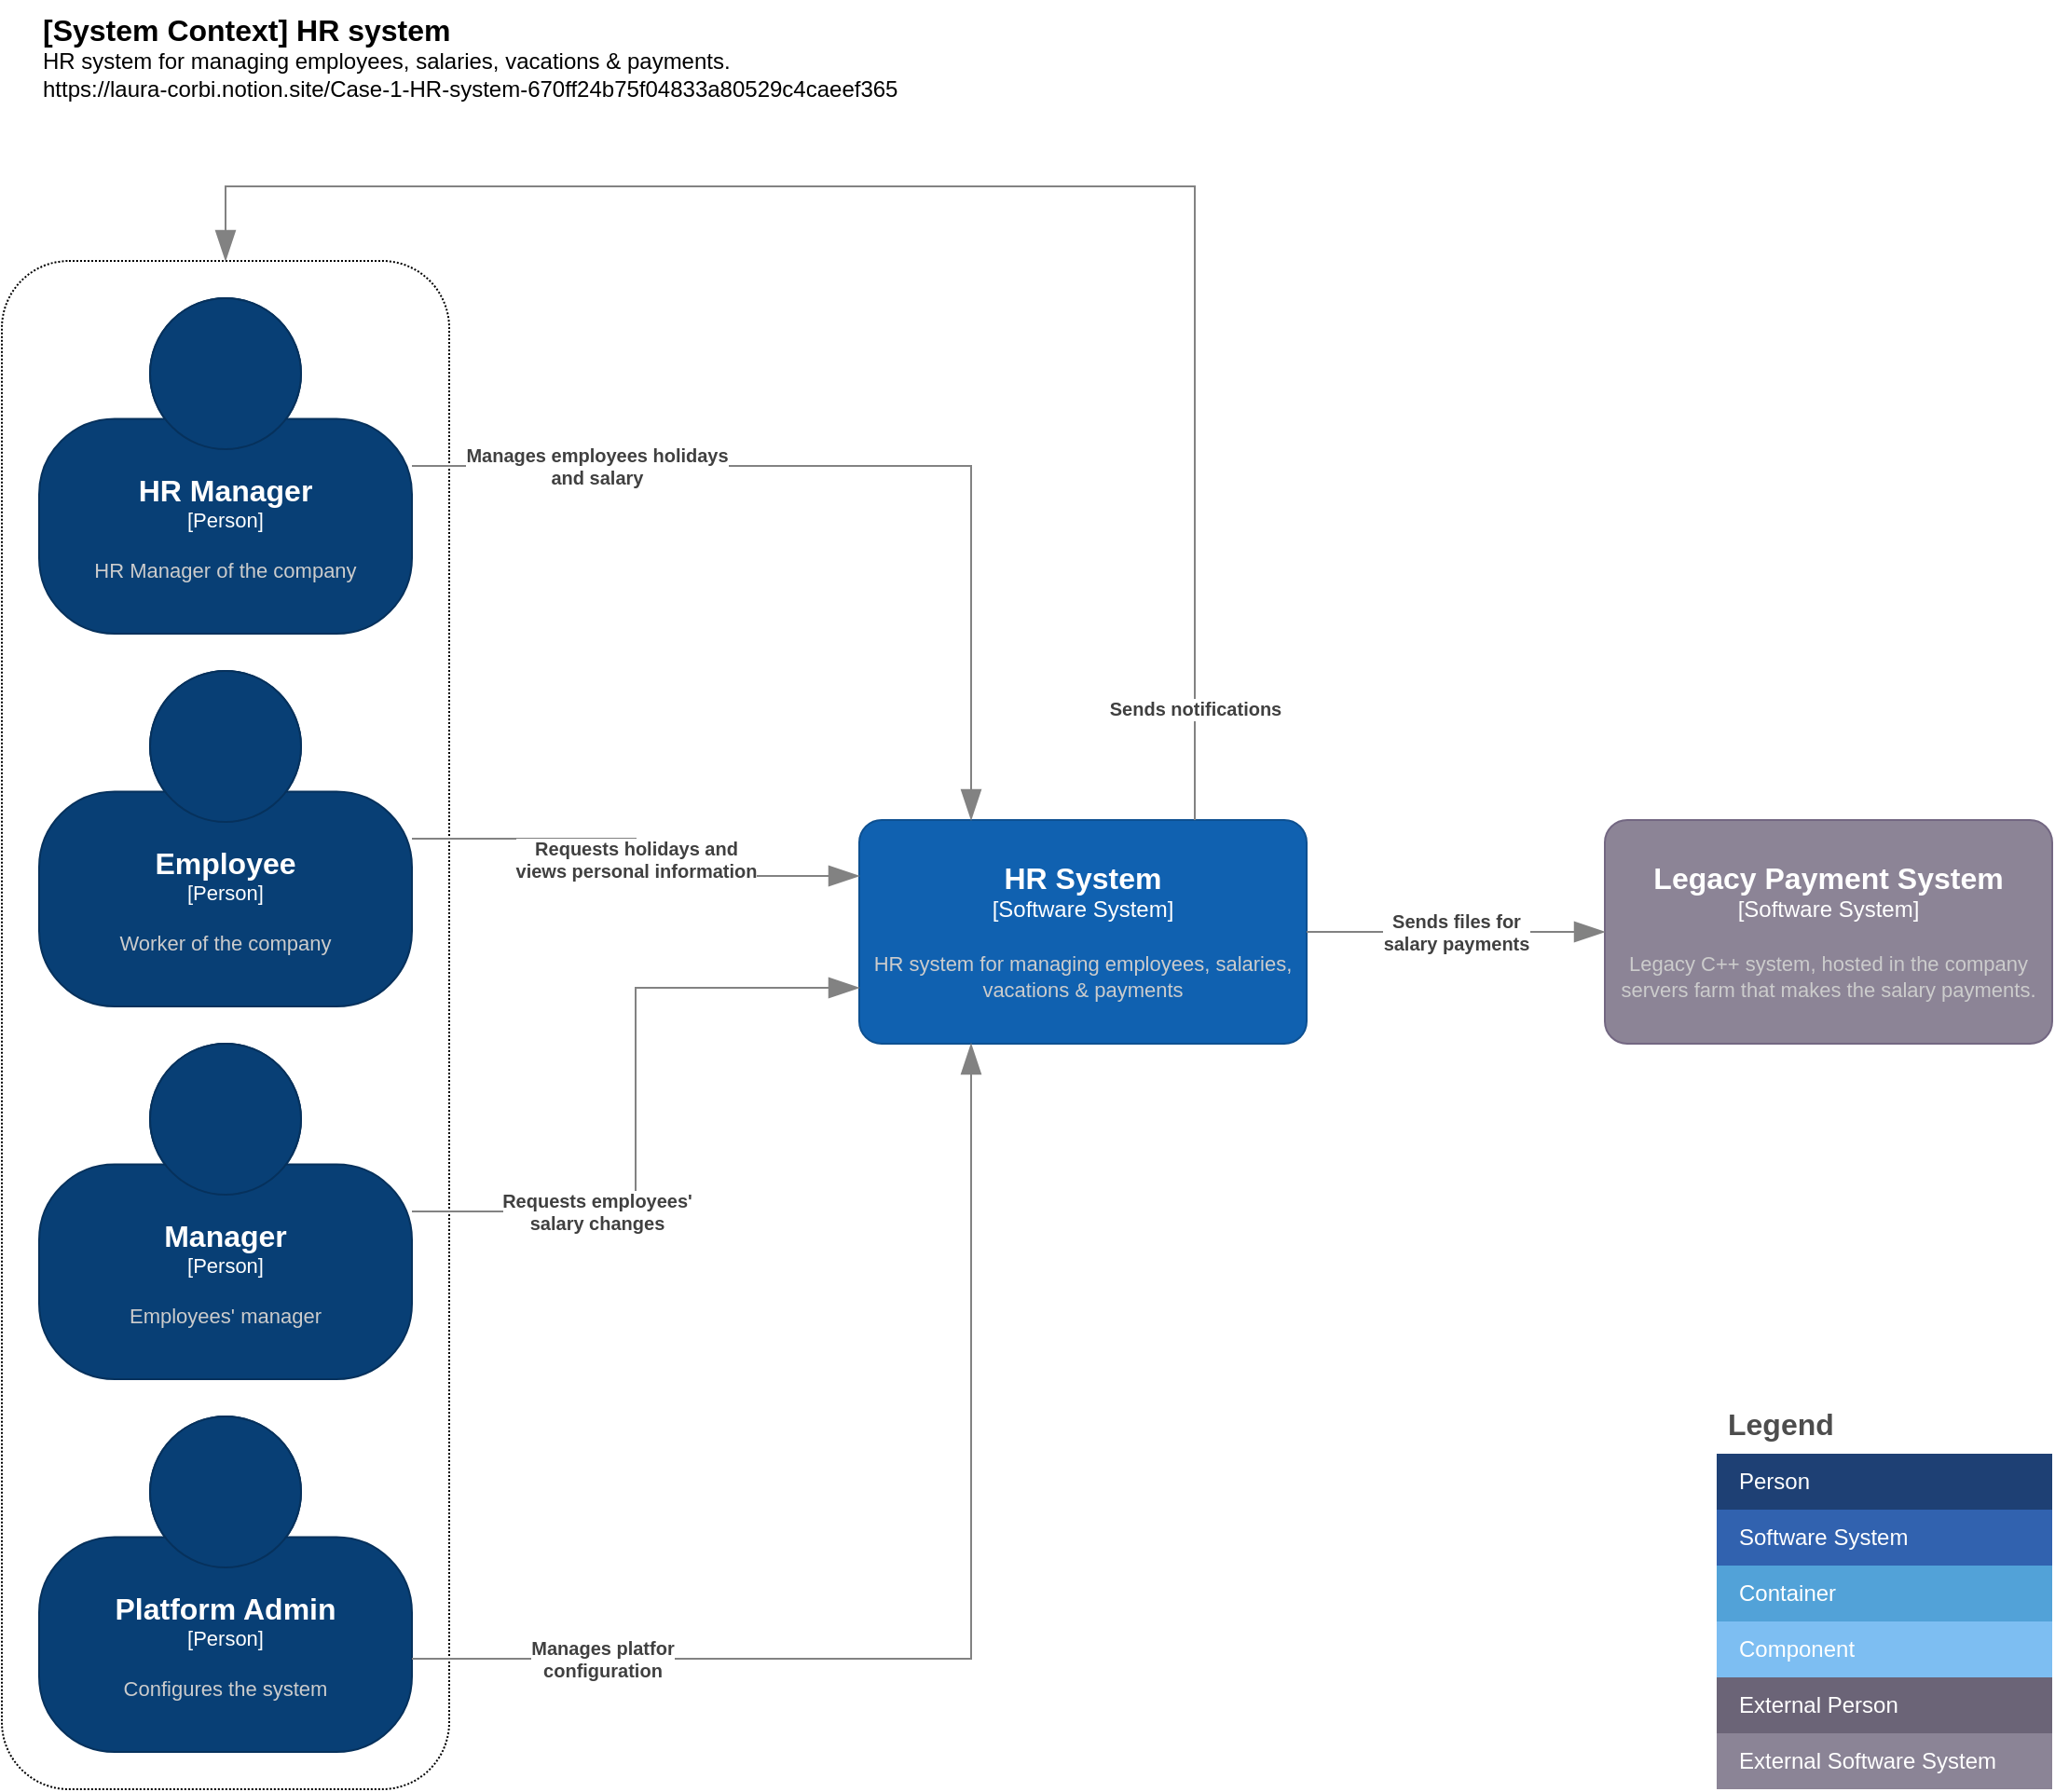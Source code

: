 <mxfile version="24.6.3" type="onedrive" pages="2">
  <diagram name="C1" id="BqVU7X4tLDMraugGufBa">
    <mxGraphModel grid="1" page="1" gridSize="10" guides="1" tooltips="1" connect="1" arrows="1" fold="1" pageScale="1" pageWidth="1169" pageHeight="827" math="0" shadow="0">
      <root>
        <mxCell id="0" />
        <mxCell id="1" parent="0" />
        <mxCell id="tk1OofU4P6NnliDmmhvv-3" value="" style="rounded=1;whiteSpace=wrap;html=1;fillColor=none;dashed=1;dashPattern=1 1;" vertex="1" parent="1">
          <mxGeometry x="20" y="160" width="240" height="820" as="geometry" />
        </mxCell>
        <mxCell id="6QOPiTd4r-Awo35TJ_E_-1" value="Legend" style="shape=table;startSize=30;container=1;collapsible=0;childLayout=tableLayout;fontSize=16;align=left;verticalAlign=top;fillColor=none;strokeColor=none;fontColor=#4D4D4D;fontStyle=1;spacingLeft=6;spacing=0;resizable=0;" vertex="1" parent="1">
          <mxGeometry x="940" y="770" width="180" height="210" as="geometry" />
        </mxCell>
        <mxCell id="6QOPiTd4r-Awo35TJ_E_-2" value="" style="shape=tableRow;horizontal=0;startSize=0;swimlaneHead=0;swimlaneBody=0;strokeColor=inherit;top=0;left=0;bottom=0;right=0;collapsible=0;dropTarget=0;fillColor=none;points=[[0,0.5],[1,0.5]];portConstraint=eastwest;fontSize=12;" vertex="1" parent="6QOPiTd4r-Awo35TJ_E_-1">
          <mxGeometry y="30" width="180" height="30" as="geometry" />
        </mxCell>
        <mxCell id="6QOPiTd4r-Awo35TJ_E_-3" value="Person" style="shape=partialRectangle;html=1;whiteSpace=wrap;connectable=0;strokeColor=inherit;overflow=hidden;fillColor=#1E4074;top=0;left=0;bottom=0;right=0;pointerEvents=1;fontSize=12;align=left;fontColor=#FFFFFF;gradientColor=none;spacingLeft=10;spacingRight=4;" vertex="1" parent="6QOPiTd4r-Awo35TJ_E_-2">
          <mxGeometry width="180" height="30" as="geometry">
            <mxRectangle width="180" height="30" as="alternateBounds" />
          </mxGeometry>
        </mxCell>
        <mxCell id="6QOPiTd4r-Awo35TJ_E_-4" value="" style="shape=tableRow;horizontal=0;startSize=0;swimlaneHead=0;swimlaneBody=0;strokeColor=inherit;top=0;left=0;bottom=0;right=0;collapsible=0;dropTarget=0;fillColor=none;points=[[0,0.5],[1,0.5]];portConstraint=eastwest;fontSize=12;" vertex="1" parent="6QOPiTd4r-Awo35TJ_E_-1">
          <mxGeometry y="60" width="180" height="30" as="geometry" />
        </mxCell>
        <mxCell id="6QOPiTd4r-Awo35TJ_E_-5" value="Software System" style="shape=partialRectangle;html=1;whiteSpace=wrap;connectable=0;strokeColor=inherit;overflow=hidden;fillColor=#3162AF;top=0;left=0;bottom=0;right=0;pointerEvents=1;fontSize=12;align=left;fontColor=#FFFFFF;gradientColor=none;spacingLeft=10;spacingRight=4;" vertex="1" parent="6QOPiTd4r-Awo35TJ_E_-4">
          <mxGeometry width="180" height="30" as="geometry">
            <mxRectangle width="180" height="30" as="alternateBounds" />
          </mxGeometry>
        </mxCell>
        <mxCell id="6QOPiTd4r-Awo35TJ_E_-6" value="" style="shape=tableRow;horizontal=0;startSize=0;swimlaneHead=0;swimlaneBody=0;strokeColor=inherit;top=0;left=0;bottom=0;right=0;collapsible=0;dropTarget=0;fillColor=none;points=[[0,0.5],[1,0.5]];portConstraint=eastwest;fontSize=12;" vertex="1" parent="6QOPiTd4r-Awo35TJ_E_-1">
          <mxGeometry y="90" width="180" height="30" as="geometry" />
        </mxCell>
        <mxCell id="6QOPiTd4r-Awo35TJ_E_-7" value="Container" style="shape=partialRectangle;html=1;whiteSpace=wrap;connectable=0;strokeColor=inherit;overflow=hidden;fillColor=#52a2d8;top=0;left=0;bottom=0;right=0;pointerEvents=1;fontSize=12;align=left;fontColor=#FFFFFF;gradientColor=none;spacingLeft=10;spacingRight=4;" vertex="1" parent="6QOPiTd4r-Awo35TJ_E_-6">
          <mxGeometry width="180" height="30" as="geometry">
            <mxRectangle width="180" height="30" as="alternateBounds" />
          </mxGeometry>
        </mxCell>
        <mxCell id="6QOPiTd4r-Awo35TJ_E_-8" value="" style="shape=tableRow;horizontal=0;startSize=0;swimlaneHead=0;swimlaneBody=0;strokeColor=inherit;top=0;left=0;bottom=0;right=0;collapsible=0;dropTarget=0;fillColor=none;points=[[0,0.5],[1,0.5]];portConstraint=eastwest;fontSize=12;" vertex="1" parent="6QOPiTd4r-Awo35TJ_E_-1">
          <mxGeometry y="120" width="180" height="30" as="geometry" />
        </mxCell>
        <mxCell id="6QOPiTd4r-Awo35TJ_E_-9" value="Component" style="shape=partialRectangle;html=1;whiteSpace=wrap;connectable=0;strokeColor=inherit;overflow=hidden;fillColor=#7dbef2;top=0;left=0;bottom=0;right=0;pointerEvents=1;fontSize=12;align=left;fontColor=#FFFFFF;gradientColor=none;spacingLeft=10;spacingRight=4;" vertex="1" parent="6QOPiTd4r-Awo35TJ_E_-8">
          <mxGeometry width="180" height="30" as="geometry">
            <mxRectangle width="180" height="30" as="alternateBounds" />
          </mxGeometry>
        </mxCell>
        <mxCell id="6QOPiTd4r-Awo35TJ_E_-10" value="" style="shape=tableRow;horizontal=0;startSize=0;swimlaneHead=0;swimlaneBody=0;strokeColor=inherit;top=0;left=0;bottom=0;right=0;collapsible=0;dropTarget=0;fillColor=none;points=[[0,0.5],[1,0.5]];portConstraint=eastwest;fontSize=12;" vertex="1" parent="6QOPiTd4r-Awo35TJ_E_-1">
          <mxGeometry y="150" width="180" height="30" as="geometry" />
        </mxCell>
        <mxCell id="6QOPiTd4r-Awo35TJ_E_-11" value="External Person" style="shape=partialRectangle;html=1;whiteSpace=wrap;connectable=0;strokeColor=inherit;overflow=hidden;fillColor=#6b6477;top=0;left=0;bottom=0;right=0;pointerEvents=1;fontSize=12;align=left;fontColor=#FFFFFF;gradientColor=none;spacingLeft=10;spacingRight=4;" vertex="1" parent="6QOPiTd4r-Awo35TJ_E_-10">
          <mxGeometry width="180" height="30" as="geometry">
            <mxRectangle width="180" height="30" as="alternateBounds" />
          </mxGeometry>
        </mxCell>
        <mxCell id="6QOPiTd4r-Awo35TJ_E_-12" value="" style="shape=tableRow;horizontal=0;startSize=0;swimlaneHead=0;swimlaneBody=0;strokeColor=inherit;top=0;left=0;bottom=0;right=0;collapsible=0;dropTarget=0;fillColor=none;points=[[0,0.5],[1,0.5]];portConstraint=eastwest;fontSize=12;" vertex="1" parent="6QOPiTd4r-Awo35TJ_E_-1">
          <mxGeometry y="180" width="180" height="30" as="geometry" />
        </mxCell>
        <mxCell id="6QOPiTd4r-Awo35TJ_E_-13" value="External Software System" style="shape=partialRectangle;html=1;whiteSpace=wrap;connectable=0;strokeColor=inherit;overflow=hidden;fillColor=#8b8496;top=0;left=0;bottom=0;right=0;pointerEvents=1;fontSize=12;align=left;fontColor=#FFFFFF;gradientColor=none;spacingLeft=10;spacingRight=4;" vertex="1" parent="6QOPiTd4r-Awo35TJ_E_-12">
          <mxGeometry width="180" height="30" as="geometry">
            <mxRectangle width="180" height="30" as="alternateBounds" />
          </mxGeometry>
        </mxCell>
        <object placeholders="1" c4Name="Legacy Payment System" c4Type="Software System" c4Description="Legacy C++ system, hosted in the company servers farm that makes the salary payments." label="&lt;font style=&quot;font-size: 16px&quot;&gt;&lt;b&gt;%c4Name%&lt;/b&gt;&lt;/font&gt;&lt;div&gt;[%c4Type%]&lt;/div&gt;&lt;br&gt;&lt;div&gt;&lt;font style=&quot;font-size: 11px&quot;&gt;&lt;font color=&quot;#cccccc&quot;&gt;%c4Description%&lt;/font&gt;&lt;/div&gt;" id="6QOPiTd4r-Awo35TJ_E_-14">
          <mxCell style="rounded=1;whiteSpace=wrap;html=1;labelBackgroundColor=none;fillColor=#8C8496;fontColor=#ffffff;align=center;arcSize=10;strokeColor=#736782;metaEdit=1;resizable=0;points=[[0.25,0,0],[0.5,0,0],[0.75,0,0],[1,0.25,0],[1,0.5,0],[1,0.75,0],[0.75,1,0],[0.5,1,0],[0.25,1,0],[0,0.75,0],[0,0.5,0],[0,0.25,0]];" vertex="1" parent="1">
            <mxGeometry x="880" y="460" width="240" height="120" as="geometry" />
          </mxCell>
        </object>
        <object placeholders="1" c4Name="HR System" c4Type="Software System" c4Description="HR system for managing employees, salaries, vacations &amp; payments" label="&lt;font style=&quot;font-size: 16px&quot;&gt;&lt;b&gt;%c4Name%&lt;/b&gt;&lt;/font&gt;&lt;div&gt;[%c4Type%]&lt;/div&gt;&lt;br&gt;&lt;div&gt;&lt;font style=&quot;font-size: 11px&quot;&gt;&lt;font color=&quot;#cccccc&quot;&gt;%c4Description%&lt;/font&gt;&lt;/div&gt;" link="data:page/id,2xqvajmBjdOgXqSqHyO-" id="6QOPiTd4r-Awo35TJ_E_-15">
          <mxCell style="rounded=1;whiteSpace=wrap;html=1;labelBackgroundColor=none;fillColor=#1061B0;fontColor=#ffffff;align=center;arcSize=10;strokeColor=#0D5091;metaEdit=1;resizable=0;points=[[0.25,0,0],[0.5,0,0],[0.75,0,0],[1,0.25,0],[1,0.5,0],[1,0.75,0],[0.75,1,0],[0.5,1,0],[0.25,1,0],[0,0.75,0],[0,0.5,0],[0,0.25,0]];" vertex="1" parent="1">
            <mxGeometry x="480" y="460" width="240" height="120" as="geometry" />
          </mxCell>
        </object>
        <object placeholders="1" c4Name="Employee" c4Type="Person" c4Description="Worker of the company" label="&lt;font style=&quot;font-size: 16px&quot;&gt;&lt;b&gt;%c4Name%&lt;/b&gt;&lt;/font&gt;&lt;div&gt;[%c4Type%]&lt;/div&gt;&lt;br&gt;&lt;div&gt;&lt;font style=&quot;font-size: 11px&quot;&gt;&lt;font color=&quot;#cccccc&quot;&gt;%c4Description%&lt;/font&gt;&lt;/div&gt;" id="6QOPiTd4r-Awo35TJ_E_-18">
          <mxCell style="html=1;fontSize=11;dashed=0;whiteSpace=wrap;fillColor=#083F75;strokeColor=#06315C;fontColor=#ffffff;shape=mxgraph.c4.person2;align=center;metaEdit=1;points=[[0.5,0,0],[1,0.5,0],[1,0.75,0],[0.75,1,0],[0.5,1,0],[0.25,1,0],[0,0.75,0],[0,0.5,0]];resizable=0;" vertex="1" parent="1">
            <mxGeometry x="40" y="380" width="200" height="180" as="geometry" />
          </mxCell>
        </object>
        <object placeholders="1" c4Name="HR Manager" c4Type="Person" c4Description="HR Manager of the company" label="&lt;font style=&quot;font-size: 16px&quot;&gt;&lt;b&gt;%c4Name%&lt;/b&gt;&lt;/font&gt;&lt;div&gt;[%c4Type%]&lt;/div&gt;&lt;br&gt;&lt;div&gt;&lt;font style=&quot;font-size: 11px&quot;&gt;&lt;font color=&quot;#cccccc&quot;&gt;%c4Description%&lt;/font&gt;&lt;/div&gt;" id="6QOPiTd4r-Awo35TJ_E_-20">
          <mxCell style="html=1;fontSize=11;dashed=0;whiteSpace=wrap;fillColor=#083F75;strokeColor=#06315C;fontColor=#ffffff;shape=mxgraph.c4.person2;align=center;metaEdit=1;points=[[0.5,0,0],[1,0.5,0],[1,0.75,0],[0.75,1,0],[0.5,1,0],[0.25,1,0],[0,0.75,0],[0,0.5,0]];resizable=0;" vertex="1" parent="1">
            <mxGeometry x="40" y="180" width="200" height="180" as="geometry" />
          </mxCell>
        </object>
        <object placeholders="1" c4Name="Manager" c4Type="Person" c4Description="Employees&#39; manager" label="&lt;font style=&quot;font-size: 16px&quot;&gt;&lt;b&gt;%c4Name%&lt;/b&gt;&lt;/font&gt;&lt;div&gt;[%c4Type%]&lt;/div&gt;&lt;br&gt;&lt;div&gt;&lt;font style=&quot;font-size: 11px&quot;&gt;&lt;font color=&quot;#cccccc&quot;&gt;%c4Description%&lt;/font&gt;&lt;/div&gt;" id="6QOPiTd4r-Awo35TJ_E_-21">
          <mxCell style="html=1;fontSize=11;dashed=0;whiteSpace=wrap;fillColor=#083F75;strokeColor=#06315C;fontColor=#ffffff;shape=mxgraph.c4.person2;align=center;metaEdit=1;points=[[0.5,0,0],[1,0.5,0],[1,0.75,0],[0.75,1,0],[0.5,1,0],[0.25,1,0],[0,0.75,0],[0,0.5,0]];resizable=0;" vertex="1" parent="1">
            <mxGeometry x="40" y="580" width="200" height="180" as="geometry" />
          </mxCell>
        </object>
        <object placeholders="1" c4Name="Platform Admin" c4Type="Person" c4Description="Configures the system" label="&lt;font style=&quot;font-size: 16px&quot;&gt;&lt;b&gt;%c4Name%&lt;/b&gt;&lt;/font&gt;&lt;div&gt;[%c4Type%]&lt;/div&gt;&lt;br&gt;&lt;div&gt;&lt;font style=&quot;font-size: 11px&quot;&gt;&lt;font color=&quot;#cccccc&quot;&gt;%c4Description%&lt;/font&gt;&lt;/div&gt;" id="6QOPiTd4r-Awo35TJ_E_-24">
          <mxCell style="html=1;fontSize=11;dashed=0;whiteSpace=wrap;fillColor=#083F75;strokeColor=#06315C;fontColor=#ffffff;shape=mxgraph.c4.person2;align=center;metaEdit=1;points=[[0.5,0,0],[1,0.5,0],[1,0.75,0],[0.75,1,0],[0.5,1,0],[0.25,1,0],[0,0.75,0],[0,0.5,0]];resizable=0;" vertex="1" parent="1">
            <mxGeometry x="40" y="780" width="200" height="180" as="geometry" />
          </mxCell>
        </object>
        <object placeholders="1" c4Type="Relationship" c4Description="Manages platfor&#xa;configuration" label="&lt;div style=&quot;text-align: left&quot;&gt;&lt;div style=&quot;text-align: center&quot;&gt;&lt;b&gt;%c4Description%&lt;/b&gt;&lt;/div&gt;" id="6QOPiTd4r-Awo35TJ_E_-25">
          <mxCell style="endArrow=blockThin;html=1;fontSize=10;fontColor=#404040;strokeWidth=1;endFill=1;strokeColor=#828282;elbow=vertical;metaEdit=1;endSize=14;startSize=14;jumpStyle=arc;jumpSize=16;rounded=0;edgeStyle=orthogonalEdgeStyle;entryX=0.25;entryY=1;entryDx=0;entryDy=0;entryPerimeter=0;" edge="1" parent="1" source="6QOPiTd4r-Awo35TJ_E_-24" target="6QOPiTd4r-Awo35TJ_E_-15">
            <mxGeometry x="-0.678" width="240" relative="1" as="geometry">
              <mxPoint x="140" y="690" as="sourcePoint" />
              <mxPoint x="570" y="670" as="targetPoint" />
              <Array as="points">
                <mxPoint x="540" y="910" />
              </Array>
              <mxPoint as="offset" />
            </mxGeometry>
          </mxCell>
        </object>
        <object placeholders="1" c4Name="[System Context] HR system" c4Type="ContainerScopeBoundary" c4Description="HR system for managing employees, salaries, vacations &amp; payments.&#xa;https://laura-corbi.notion.site/Case-1-HR-system-670ff24b75f04833a80529c4caeef365" label="&lt;font style=&quot;font-size: 16px&quot;&gt;&lt;b&gt;&lt;div style=&quot;text-align: left&quot;&gt;%c4Name%&lt;/div&gt;&lt;/b&gt;&lt;/font&gt;&lt;div style=&quot;text-align: left&quot;&gt;%c4Description%&lt;/div&gt;" id="aoUHYmlgBkz4y9YnrCo9-1">
          <mxCell style="text;html=1;strokeColor=none;fillColor=none;align=left;verticalAlign=top;whiteSpace=wrap;rounded=0;metaEdit=1;allowArrows=0;resizable=1;rotatable=0;connectable=0;recursiveResize=0;expand=0;pointerEvents=0;points=[[0.25,0,0],[0.5,0,0],[0.75,0,0],[1,0.25,0],[1,0.5,0],[1,0.75,0],[0.75,1,0],[0.5,1,0],[0.25,1,0],[0,0.75,0],[0,0.5,0],[0,0.25,0]];" vertex="1" parent="1">
            <mxGeometry x="40" y="20" width="760" height="60" as="geometry" />
          </mxCell>
        </object>
        <object placeholders="1" c4Type="Relationship" c4Description="Manages employees holidays&#xa;and salary" label="&lt;div style=&quot;text-align: left&quot;&gt;&lt;div style=&quot;text-align: center&quot;&gt;&lt;b&gt;%c4Description%&lt;/b&gt;&lt;/div&gt;" id="aoUHYmlgBkz4y9YnrCo9-2">
          <mxCell style="endArrow=blockThin;html=1;fontSize=10;fontColor=#404040;strokeWidth=1;endFill=1;strokeColor=#828282;elbow=vertical;metaEdit=1;endSize=14;startSize=14;jumpStyle=arc;jumpSize=16;rounded=0;edgeStyle=orthogonalEdgeStyle;entryX=0.25;entryY=0;entryDx=0;entryDy=0;entryPerimeter=0;" edge="1" parent="1" source="6QOPiTd4r-Awo35TJ_E_-20" target="6QOPiTd4r-Awo35TJ_E_-15">
            <mxGeometry x="-0.597" width="240" relative="1" as="geometry">
              <mxPoint x="230" y="450" as="sourcePoint" />
              <mxPoint x="470" y="450" as="targetPoint" />
              <mxPoint as="offset" />
            </mxGeometry>
          </mxCell>
        </object>
        <object placeholders="1" c4Type="Relationship" c4Description="Requests holidays and&#xa;views personal information" label="&lt;div style=&quot;text-align: left&quot;&gt;&lt;div style=&quot;text-align: center&quot;&gt;&lt;b&gt;%c4Description%&lt;/b&gt;&lt;/div&gt;" id="aoUHYmlgBkz4y9YnrCo9-4">
          <mxCell style="endArrow=blockThin;html=1;fontSize=10;fontColor=#404040;strokeWidth=1;endFill=1;strokeColor=#828282;elbow=vertical;metaEdit=1;endSize=14;startSize=14;jumpStyle=arc;jumpSize=16;rounded=0;edgeStyle=orthogonalEdgeStyle;entryX=0;entryY=0.25;entryDx=0;entryDy=0;entryPerimeter=0;" edge="1" parent="1" source="6QOPiTd4r-Awo35TJ_E_-18" target="6QOPiTd4r-Awo35TJ_E_-15">
            <mxGeometry x="0.003" width="240" relative="1" as="geometry">
              <mxPoint x="260" y="560" as="sourcePoint" />
              <mxPoint x="500" y="560" as="targetPoint" />
              <mxPoint as="offset" />
            </mxGeometry>
          </mxCell>
        </object>
        <object placeholders="1" c4Type="Relationship" c4Description="Requests employees&#39;&#xa;salary changes" label="&lt;div style=&quot;text-align: left&quot;&gt;&lt;div style=&quot;text-align: center&quot;&gt;&lt;b&gt;%c4Description%&lt;/b&gt;&lt;/div&gt;" id="aoUHYmlgBkz4y9YnrCo9-6">
          <mxCell style="endArrow=blockThin;html=1;fontSize=10;fontColor=#404040;strokeWidth=1;endFill=1;strokeColor=#828282;elbow=vertical;metaEdit=1;endSize=14;startSize=14;jumpStyle=arc;jumpSize=16;rounded=0;edgeStyle=orthogonalEdgeStyle;entryX=0;entryY=0.75;entryDx=0;entryDy=0;entryPerimeter=0;" edge="1" parent="1" source="6QOPiTd4r-Awo35TJ_E_-21" target="6QOPiTd4r-Awo35TJ_E_-15">
            <mxGeometry x="-0.451" width="240" relative="1" as="geometry">
              <mxPoint x="250" y="790" as="sourcePoint" />
              <mxPoint x="490" y="790" as="targetPoint" />
              <mxPoint as="offset" />
            </mxGeometry>
          </mxCell>
        </object>
        <object placeholders="1" c4Type="Relationship" c4Description="Sends files for&#xa;salary payments" label="&lt;div style=&quot;text-align: left&quot;&gt;&lt;div style=&quot;text-align: center&quot;&gt;&lt;b&gt;%c4Description%&lt;/b&gt;&lt;/div&gt;" id="aoUHYmlgBkz4y9YnrCo9-9">
          <mxCell style="endArrow=blockThin;html=1;fontSize=10;fontColor=#404040;strokeWidth=1;endFill=1;strokeColor=#828282;elbow=vertical;metaEdit=1;endSize=14;startSize=14;jumpStyle=arc;jumpSize=16;rounded=0;edgeStyle=orthogonalEdgeStyle;" edge="1" parent="1" source="6QOPiTd4r-Awo35TJ_E_-15" target="6QOPiTd4r-Awo35TJ_E_-14">
            <mxGeometry width="240" relative="1" as="geometry">
              <mxPoint x="600" y="730" as="sourcePoint" />
              <mxPoint x="840" y="730" as="targetPoint" />
            </mxGeometry>
          </mxCell>
        </object>
        <object placeholders="1" c4Type="Relationship" c4Description="Sends notifications" label="&lt;div style=&quot;text-align: left&quot;&gt;&lt;div style=&quot;text-align: center&quot;&gt;&lt;b&gt;%c4Description%&lt;/b&gt;&lt;/div&gt;" id="tk1OofU4P6NnliDmmhvv-4">
          <mxCell style="endArrow=blockThin;html=1;fontSize=10;fontColor=#404040;strokeWidth=1;endFill=1;strokeColor=#828282;elbow=vertical;metaEdit=1;endSize=14;startSize=14;jumpStyle=arc;jumpSize=16;rounded=0;edgeStyle=orthogonalEdgeStyle;exitX=0.75;exitY=0;exitDx=0;exitDy=0;exitPerimeter=0;entryX=0.5;entryY=0;entryDx=0;entryDy=0;" edge="1" parent="1" source="6QOPiTd4r-Awo35TJ_E_-15" target="tk1OofU4P6NnliDmmhvv-3">
            <mxGeometry x="-0.867" width="240" relative="1" as="geometry">
              <mxPoint x="600" y="370" as="sourcePoint" />
              <mxPoint x="840" y="370" as="targetPoint" />
              <Array as="points">
                <mxPoint x="660" y="120" />
                <mxPoint x="140" y="120" />
              </Array>
              <mxPoint as="offset" />
            </mxGeometry>
          </mxCell>
        </object>
      </root>
    </mxGraphModel>
  </diagram>
  <diagram name="C2" id="2xqvajmBjdOgXqSqHyO-">
    <mxGraphModel grid="1" page="1" gridSize="10" guides="1" tooltips="1" connect="1" arrows="1" fold="1" pageScale="1" pageWidth="827" pageHeight="1169" math="0" shadow="0">
      <root>
        <mxCell id="Xtk2XtueAerWuZ0XeLH3-0" />
        <mxCell id="Xtk2XtueAerWuZ0XeLH3-1" parent="Xtk2XtueAerWuZ0XeLH3-0" />
        <mxCell id="Xtk2XtueAerWuZ0XeLH3-47" value="" style="rounded=1;whiteSpace=wrap;html=1;fillColor=none;dashed=1;dashPattern=1 1;" vertex="1" parent="Xtk2XtueAerWuZ0XeLH3-1">
          <mxGeometry x="19" y="160" width="240" height="820" as="geometry" />
        </mxCell>
        <mxCell id="Xtk2XtueAerWuZ0XeLH3-2" value="Legend" style="shape=table;startSize=30;container=1;collapsible=0;childLayout=tableLayout;fontSize=16;align=left;verticalAlign=top;fillColor=none;strokeColor=none;fontColor=#4D4D4D;fontStyle=1;spacingLeft=6;spacing=0;resizable=0;" vertex="1" parent="Xtk2XtueAerWuZ0XeLH3-1">
          <mxGeometry x="1740" y="740" width="180" height="220" as="geometry" />
        </mxCell>
        <mxCell id="Xtk2XtueAerWuZ0XeLH3-3" value="" style="shape=tableRow;horizontal=0;startSize=0;swimlaneHead=0;swimlaneBody=0;strokeColor=inherit;top=0;left=0;bottom=0;right=0;collapsible=0;dropTarget=0;fillColor=none;points=[[0,0.5],[1,0.5]];portConstraint=eastwest;fontSize=12;" vertex="1" parent="Xtk2XtueAerWuZ0XeLH3-2">
          <mxGeometry y="30" width="180" height="30" as="geometry" />
        </mxCell>
        <mxCell id="Xtk2XtueAerWuZ0XeLH3-4" value="Person" style="shape=partialRectangle;html=1;whiteSpace=wrap;connectable=0;strokeColor=inherit;overflow=hidden;fillColor=#1E4074;top=0;left=0;bottom=0;right=0;pointerEvents=1;fontSize=12;align=left;fontColor=#FFFFFF;gradientColor=none;spacingLeft=10;spacingRight=4;" vertex="1" parent="Xtk2XtueAerWuZ0XeLH3-3">
          <mxGeometry width="180" height="30" as="geometry">
            <mxRectangle width="180" height="30" as="alternateBounds" />
          </mxGeometry>
        </mxCell>
        <mxCell id="Xtk2XtueAerWuZ0XeLH3-5" value="" style="shape=tableRow;horizontal=0;startSize=0;swimlaneHead=0;swimlaneBody=0;strokeColor=inherit;top=0;left=0;bottom=0;right=0;collapsible=0;dropTarget=0;fillColor=none;points=[[0,0.5],[1,0.5]];portConstraint=eastwest;fontSize=12;" vertex="1" parent="Xtk2XtueAerWuZ0XeLH3-2">
          <mxGeometry y="60" width="180" height="30" as="geometry" />
        </mxCell>
        <mxCell id="Xtk2XtueAerWuZ0XeLH3-6" value="Software System" style="shape=partialRectangle;html=1;whiteSpace=wrap;connectable=0;strokeColor=inherit;overflow=hidden;fillColor=#3162AF;top=0;left=0;bottom=0;right=0;pointerEvents=1;fontSize=12;align=left;fontColor=#FFFFFF;gradientColor=none;spacingLeft=10;spacingRight=4;" vertex="1" parent="Xtk2XtueAerWuZ0XeLH3-5">
          <mxGeometry width="180" height="30" as="geometry">
            <mxRectangle width="180" height="30" as="alternateBounds" />
          </mxGeometry>
        </mxCell>
        <mxCell id="Xtk2XtueAerWuZ0XeLH3-7" value="" style="shape=tableRow;horizontal=0;startSize=0;swimlaneHead=0;swimlaneBody=0;strokeColor=inherit;top=0;left=0;bottom=0;right=0;collapsible=0;dropTarget=0;fillColor=none;points=[[0,0.5],[1,0.5]];portConstraint=eastwest;fontSize=12;" vertex="1" parent="Xtk2XtueAerWuZ0XeLH3-2">
          <mxGeometry y="90" width="180" height="40" as="geometry" />
        </mxCell>
        <mxCell id="Xtk2XtueAerWuZ0XeLH3-8" value="Container" style="shape=partialRectangle;html=1;whiteSpace=wrap;connectable=0;strokeColor=inherit;overflow=hidden;fillColor=#52a2d8;top=0;left=0;bottom=0;right=0;pointerEvents=1;fontSize=12;align=left;fontColor=#FFFFFF;gradientColor=none;spacingLeft=10;spacingRight=4;" vertex="1" parent="Xtk2XtueAerWuZ0XeLH3-7">
          <mxGeometry width="180" height="40" as="geometry">
            <mxRectangle width="180" height="40" as="alternateBounds" />
          </mxGeometry>
        </mxCell>
        <mxCell id="Xtk2XtueAerWuZ0XeLH3-9" value="" style="shape=tableRow;horizontal=0;startSize=0;swimlaneHead=0;swimlaneBody=0;strokeColor=inherit;top=0;left=0;bottom=0;right=0;collapsible=0;dropTarget=0;fillColor=none;points=[[0,0.5],[1,0.5]];portConstraint=eastwest;fontSize=12;" vertex="1" parent="Xtk2XtueAerWuZ0XeLH3-2">
          <mxGeometry y="130" width="180" height="30" as="geometry" />
        </mxCell>
        <mxCell id="Xtk2XtueAerWuZ0XeLH3-10" value="Component" style="shape=partialRectangle;html=1;whiteSpace=wrap;connectable=0;strokeColor=inherit;overflow=hidden;fillColor=#7dbef2;top=0;left=0;bottom=0;right=0;pointerEvents=1;fontSize=12;align=left;fontColor=#FFFFFF;gradientColor=none;spacingLeft=10;spacingRight=4;" vertex="1" parent="Xtk2XtueAerWuZ0XeLH3-9">
          <mxGeometry width="180" height="30" as="geometry">
            <mxRectangle width="180" height="30" as="alternateBounds" />
          </mxGeometry>
        </mxCell>
        <mxCell id="Xtk2XtueAerWuZ0XeLH3-11" value="" style="shape=tableRow;horizontal=0;startSize=0;swimlaneHead=0;swimlaneBody=0;strokeColor=inherit;top=0;left=0;bottom=0;right=0;collapsible=0;dropTarget=0;fillColor=none;points=[[0,0.5],[1,0.5]];portConstraint=eastwest;fontSize=12;" vertex="1" parent="Xtk2XtueAerWuZ0XeLH3-2">
          <mxGeometry y="160" width="180" height="30" as="geometry" />
        </mxCell>
        <mxCell id="Xtk2XtueAerWuZ0XeLH3-12" value="External Person" style="shape=partialRectangle;html=1;whiteSpace=wrap;connectable=0;strokeColor=inherit;overflow=hidden;fillColor=#6b6477;top=0;left=0;bottom=0;right=0;pointerEvents=1;fontSize=12;align=left;fontColor=#FFFFFF;gradientColor=none;spacingLeft=10;spacingRight=4;" vertex="1" parent="Xtk2XtueAerWuZ0XeLH3-11">
          <mxGeometry width="180" height="30" as="geometry">
            <mxRectangle width="180" height="30" as="alternateBounds" />
          </mxGeometry>
        </mxCell>
        <mxCell id="Xtk2XtueAerWuZ0XeLH3-13" value="" style="shape=tableRow;horizontal=0;startSize=0;swimlaneHead=0;swimlaneBody=0;strokeColor=inherit;top=0;left=0;bottom=0;right=0;collapsible=0;dropTarget=0;fillColor=none;points=[[0,0.5],[1,0.5]];portConstraint=eastwest;fontSize=12;" vertex="1" parent="Xtk2XtueAerWuZ0XeLH3-2">
          <mxGeometry y="190" width="180" height="30" as="geometry" />
        </mxCell>
        <mxCell id="Xtk2XtueAerWuZ0XeLH3-14" value="External Software System" style="shape=partialRectangle;html=1;whiteSpace=wrap;connectable=0;strokeColor=inherit;overflow=hidden;fillColor=#8b8496;top=0;left=0;bottom=0;right=0;pointerEvents=1;fontSize=12;align=left;fontColor=#FFFFFF;gradientColor=none;spacingLeft=10;spacingRight=4;" vertex="1" parent="Xtk2XtueAerWuZ0XeLH3-13">
          <mxGeometry width="180" height="30" as="geometry">
            <mxRectangle width="180" height="30" as="alternateBounds" />
          </mxGeometry>
        </mxCell>
        <object placeholders="1" c4Name="Legacy Payment System" c4Type="Software System" c4Description="Legacy Payment System" label="&lt;font style=&quot;font-size: 16px&quot;&gt;&lt;b&gt;%c4Name%&lt;/b&gt;&lt;/font&gt;&lt;div&gt;[%c4Type%]&lt;/div&gt;&lt;br&gt;&lt;div&gt;&lt;font style=&quot;font-size: 11px&quot;&gt;&lt;font color=&quot;#cccccc&quot;&gt;%c4Description%&lt;/font&gt;&lt;/div&gt;" id="Xtk2XtueAerWuZ0XeLH3-15">
          <mxCell style="rounded=1;whiteSpace=wrap;html=1;labelBackgroundColor=none;fillColor=#8C8496;fontColor=#ffffff;align=center;arcSize=10;strokeColor=#736782;metaEdit=1;resizable=0;points=[[0.25,0,0],[0.5,0,0],[0.75,0,0],[1,0.25,0],[1,0.5,0],[1,0.75,0],[0.75,1,0],[0.5,1,0],[0.25,1,0],[0,0.75,0],[0,0.5,0],[0,0.25,0]];" vertex="1" parent="Xtk2XtueAerWuZ0XeLH3-1">
            <mxGeometry x="1680" y="480" width="240" height="120" as="geometry" />
          </mxCell>
        </object>
        <object placeholders="1" c4Name="HR system" c4Type="SystemScopeBoundary" c4Application="Software System" label="&lt;font style=&quot;font-size: 16px&quot;&gt;&lt;b&gt;&lt;div style=&quot;text-align: left&quot;&gt;%c4Name%&lt;/div&gt;&lt;/b&gt;&lt;/font&gt;&lt;div style=&quot;text-align: left&quot;&gt;[%c4Application%]&lt;/div&gt;" link="data:page/id,BqVU7X4tLDMraugGufBa" id="Xtk2XtueAerWuZ0XeLH3-16">
          <mxCell style="rounded=1;fontSize=11;whiteSpace=wrap;html=1;dashed=1;arcSize=20;fillColor=none;strokeColor=#666666;fontColor=#333333;labelBackgroundColor=none;align=left;verticalAlign=bottom;labelBorderColor=none;spacingTop=0;spacing=10;dashPattern=8 4;metaEdit=1;rotatable=0;perimeter=rectanglePerimeter;noLabel=0;labelPadding=0;allowArrows=0;connectable=0;expand=0;recursiveResize=0;editable=1;pointerEvents=0;absoluteArcSize=1;points=[[0.25,0,0],[0.5,0,0],[0.75,0,0],[1,0.25,0],[1,0.5,0],[1,0.75,0],[0.75,1,0],[0.5,1,0],[0.25,1,0],[0,0.75,0],[0,0.5,0],[0,0.25,0]];" vertex="1" parent="Xtk2XtueAerWuZ0XeLH3-1">
            <mxGeometry x="440" y="160" width="1121" height="800" as="geometry" />
          </mxCell>
        </object>
        <object placeholders="1" c4Type="Website portal" c4Container="Website portal" c4Technology="React" c4Description="HR system web application" label="&lt;font style=&quot;font-size: 16px&quot;&gt;&lt;b&gt;%c4Type%&lt;/b&gt;&lt;/font&gt;&lt;div&gt;[%c4Container%:&amp;nbsp;%c4Technology%]&lt;/div&gt;&lt;br&gt;&lt;div&gt;&lt;font style=&quot;font-size: 11px&quot;&gt;&lt;font color=&quot;#E6E6E6&quot;&gt;%c4Description%&lt;/font&gt;&lt;/div&gt;" id="Xtk2XtueAerWuZ0XeLH3-17">
          <mxCell style="shape=mxgraph.c4.webBrowserContainer2;whiteSpace=wrap;html=1;boundedLbl=1;rounded=0;labelBackgroundColor=none;strokeColor=#118ACD;fillColor=#23A2D9;strokeColor=#118ACD;strokeColor2=#0E7DAD;fontSize=12;fontColor=#ffffff;align=center;metaEdit=1;points=[[0.5,0,0],[1,0.25,0],[1,0.5,0],[1,0.75,0],[0.5,1,0],[0,0.75,0],[0,0.5,0],[0,0.25,0]];resizable=0;" vertex="1" parent="Xtk2XtueAerWuZ0XeLH3-1">
            <mxGeometry x="480" y="200" width="240" height="160" as="geometry" />
          </mxCell>
        </object>
        <object placeholders="1" c4Type="Database" c4Container="SQL Database" c4Technology="AWS RDS or Azure SQL Database" c4Description="Stores data according to a relational data model" label="&lt;font style=&quot;font-size: 16px&quot;&gt;&lt;b&gt;%c4Type%&lt;/b&gt;&lt;/font&gt;&lt;div&gt;[%c4Container%:&amp;nbsp;%c4Technology%]&lt;/div&gt;&lt;br&gt;&lt;div&gt;&lt;font style=&quot;font-size: 11px&quot;&gt;&lt;font color=&quot;#E6E6E6&quot;&gt;%c4Description%&lt;/font&gt;&lt;/div&gt;" id="Xtk2XtueAerWuZ0XeLH3-18">
          <mxCell style="shape=cylinder3;size=15;whiteSpace=wrap;html=1;boundedLbl=1;rounded=0;labelBackgroundColor=none;fillColor=#23A2D9;fontSize=12;fontColor=#ffffff;align=center;strokeColor=#0E7DAD;metaEdit=1;points=[[0.5,0,0],[1,0.25,0],[1,0.5,0],[1,0.75,0],[0.5,1,0],[0,0.75,0],[0,0.5,0],[0,0.25,0]];resizable=0;" vertex="1" parent="Xtk2XtueAerWuZ0XeLH3-1">
            <mxGeometry x="801" y="760" width="240" height="120" as="geometry" />
          </mxCell>
        </object>
        <object placeholders="1" c4Name="Backend" c4Type="Backend" c4Technology="NodeJS" c4Description="HR system backend" label="&lt;font style=&quot;font-size: 16px&quot;&gt;&lt;b&gt;%c4Name%&lt;/b&gt;&lt;/font&gt;&lt;div&gt;[%c4Type%: %c4Technology%]&lt;/div&gt;&lt;br&gt;&lt;div&gt;&lt;font style=&quot;font-size: 11px&quot;&gt;&lt;font color=&quot;#E6E6E6&quot;&gt;%c4Description%&lt;/font&gt;&lt;/div&gt;" id="Xtk2XtueAerWuZ0XeLH3-19">
          <mxCell style="rounded=1;whiteSpace=wrap;html=1;fontSize=11;labelBackgroundColor=none;fillColor=#23A2D9;fontColor=#ffffff;align=center;arcSize=10;strokeColor=#0E7DAD;metaEdit=1;resizable=0;points=[[0.25,0,0],[0.5,0,0],[0.75,0,0],[1,0.25,0],[1,0.5,0],[1,0.75,0],[0.75,1,0],[0.5,1,0],[0.25,1,0],[0,0.75,0],[0,0.5,0],[0,0.25,0]];" vertex="1" parent="Xtk2XtueAerWuZ0XeLH3-1">
            <mxGeometry x="480" y="480" width="240" height="120" as="geometry" />
          </mxCell>
        </object>
        <object placeholders="1" c4Name="Cloud Function" c4Type="Container" c4Technology="Lambda or Azure function" c4Description="Cloud Function to generate salary files" label="&lt;font style=&quot;font-size: 16px&quot;&gt;&lt;b&gt;%c4Name%&lt;/b&gt;&lt;/font&gt;&lt;div&gt;[%c4Type%: %c4Technology%]&lt;/div&gt;&lt;br&gt;&lt;div&gt;&lt;font style=&quot;font-size: 11px&quot;&gt;&lt;font color=&quot;#E6E6E6&quot;&gt;%c4Description%&lt;/font&gt;&lt;/div&gt;" id="Xtk2XtueAerWuZ0XeLH3-20">
          <mxCell style="rounded=1;whiteSpace=wrap;html=1;fontSize=11;labelBackgroundColor=none;fillColor=#23A2D9;fontColor=#ffffff;align=center;arcSize=10;strokeColor=#0E7DAD;metaEdit=1;resizable=0;points=[[0.25,0,0],[0.5,0,0],[0.75,0,0],[1,0.25,0],[1,0.5,0],[1,0.75,0],[0.75,1,0],[0.5,1,0],[0.25,1,0],[0,0.75,0],[0,0.5,0],[0,0.25,0]];" vertex="1" parent="Xtk2XtueAerWuZ0XeLH3-1">
            <mxGeometry x="1281" y="480" width="240" height="120" as="geometry" />
          </mxCell>
        </object>
        <object placeholders="1" c4Type="File Storage" c4Container="File Storage" c4Technology="AWS S3 or Azure Storage" c4Description="Store company and employees files" label="&lt;font style=&quot;font-size: 16px&quot;&gt;&lt;b&gt;%c4Type%&lt;/b&gt;&lt;/font&gt;&lt;div&gt;[%c4Container%:&amp;nbsp;%c4Technology%]&lt;/div&gt;&lt;br&gt;&lt;div&gt;&lt;font style=&quot;font-size: 11px&quot;&gt;&lt;font color=&quot;#E6E6E6&quot;&gt;%c4Description%&lt;/font&gt;&lt;/div&gt;" id="Xtk2XtueAerWuZ0XeLH3-21">
          <mxCell style="shape=cylinder3;size=15;whiteSpace=wrap;html=1;boundedLbl=1;rounded=0;labelBackgroundColor=none;fillColor=#23A2D9;fontSize=12;fontColor=#ffffff;align=center;strokeColor=#0E7DAD;metaEdit=1;points=[[0.5,0,0],[1,0.25,0],[1,0.5,0],[1,0.75,0],[0.5,1,0],[0,0.75,0],[0,0.5,0],[0,0.25,0]];resizable=0;" vertex="1" parent="Xtk2XtueAerWuZ0XeLH3-1">
            <mxGeometry x="480" y="760" width="240" height="120" as="geometry" />
          </mxCell>
        </object>
        <object placeholders="1" c4Type="Relationship" c4Technology="JSON/HTTP" c4Description="Uploads employees&#39; documents&#xa;(contracts, ...)" label="&lt;div style=&quot;text-align: left&quot;&gt;&lt;div style=&quot;text-align: center&quot;&gt;&lt;b&gt;%c4Description%&lt;/b&gt;&lt;/div&gt;&lt;div style=&quot;text-align: center&quot;&gt;[%c4Technology%]&lt;/div&gt;&lt;/div&gt;" id="Xtk2XtueAerWuZ0XeLH3-25">
          <mxCell style="endArrow=blockThin;html=1;fontSize=10;fontColor=#404040;strokeWidth=1;endFill=1;strokeColor=#828282;elbow=vertical;metaEdit=1;endSize=14;startSize=14;jumpStyle=arc;jumpSize=16;rounded=0;edgeStyle=orthogonalEdgeStyle;entryX=0.5;entryY=0;entryDx=0;entryDy=0;entryPerimeter=0;exitX=0.5;exitY=1;exitDx=0;exitDy=0;exitPerimeter=0;" edge="1" parent="Xtk2XtueAerWuZ0XeLH3-1" source="Xtk2XtueAerWuZ0XeLH3-19" target="Xtk2XtueAerWuZ0XeLH3-21">
            <mxGeometry x="0.382" width="240" relative="1" as="geometry">
              <mxPoint x="1050" y="569.23" as="sourcePoint" />
              <mxPoint x="1290" y="569.23" as="targetPoint" />
              <mxPoint as="offset" />
              <Array as="points">
                <mxPoint x="600" y="640" />
                <mxPoint x="600" y="640" />
              </Array>
            </mxGeometry>
          </mxCell>
        </object>
        <object placeholders="1" c4Name="Auth Provider" c4Type="Container" c4Technology="Cognito or Azure Active directory" c4Description="Authentication system" label="&lt;font style=&quot;font-size: 16px&quot;&gt;&lt;b&gt;%c4Name%&lt;/b&gt;&lt;/font&gt;&lt;div&gt;[%c4Type%: %c4Technology%]&lt;/div&gt;&lt;br&gt;&lt;div&gt;&lt;font style=&quot;font-size: 11px&quot;&gt;&lt;font color=&quot;#E6E6E6&quot;&gt;%c4Description%&lt;/font&gt;&lt;/div&gt;" id="Xtk2XtueAerWuZ0XeLH3-26">
          <mxCell style="rounded=1;whiteSpace=wrap;html=1;fontSize=11;labelBackgroundColor=none;fillColor=#23A2D9;fontColor=#ffffff;align=center;arcSize=10;strokeColor=#0E7DAD;metaEdit=1;resizable=0;points=[[0.25,0,0],[0.5,0,0],[0.75,0,0],[1,0.25,0],[1,0.5,0],[1,0.75,0],[0.75,1,0],[0.5,1,0],[0.25,1,0],[0,0.75,0],[0,0.5,0],[0,0.25,0]];" vertex="1" parent="Xtk2XtueAerWuZ0XeLH3-1">
            <mxGeometry x="920" y="240" width="240" height="120" as="geometry" />
          </mxCell>
        </object>
        <object placeholders="1" c4Type="Message queue" c4Container="Container" c4Technology="SQS or Azure Bus" c4Description="Handles async communication" label="&lt;font style=&quot;font-size: 16px&quot;&gt;&lt;b&gt;%c4Type%&lt;/b&gt;&lt;/font&gt;&lt;div&gt;[%c4Container%:&amp;nbsp;%c4Technology%]&lt;/div&gt;&lt;br&gt;&lt;div&gt;&lt;font style=&quot;font-size: 11px&quot;&gt;&lt;font color=&quot;#E6E6E6&quot;&gt;%c4Description%&lt;/font&gt;&lt;/div&gt;" id="Xtk2XtueAerWuZ0XeLH3-27">
          <mxCell style="shape=cylinder3;size=15;direction=south;whiteSpace=wrap;html=1;boundedLbl=1;rounded=0;labelBackgroundColor=none;fillColor=#23A2D9;fontSize=12;fontColor=#ffffff;align=center;strokeColor=#0E7DAD;metaEdit=1;points=[[0.5,0,0],[1,0.25,0],[1,0.5,0],[1,0.75,0],[0.5,1,0],[0,0.75,0],[0,0.5,0],[0,0.25,0]];resizable=0;" vertex="1" parent="Xtk2XtueAerWuZ0XeLH3-1">
            <mxGeometry x="920" y="480" width="240" height="120" as="geometry" />
          </mxCell>
        </object>
        <object placeholders="1" c4Type="Relationship" c4Technology="SQS or Azure Bus" c4Description="Publishes and subscribes&#xa;to events" label="&lt;div style=&quot;text-align: left&quot;&gt;&lt;div style=&quot;text-align: center&quot;&gt;&lt;b&gt;%c4Description%&lt;/b&gt;&lt;/div&gt;&lt;div style=&quot;text-align: center&quot;&gt;[%c4Technology%]&lt;/div&gt;&lt;/div&gt;" id="Xtk2XtueAerWuZ0XeLH3-28">
          <mxCell style="endArrow=blockThin;html=1;fontSize=10;fontColor=#404040;strokeWidth=1;endFill=1;strokeColor=#828282;elbow=vertical;metaEdit=1;endSize=14;startSize=14;jumpStyle=arc;jumpSize=16;rounded=0;edgeStyle=orthogonalEdgeStyle;entryX=0.5;entryY=1;entryDx=0;entryDy=0;entryPerimeter=0;exitX=1;exitY=0.5;exitDx=0;exitDy=0;exitPerimeter=0;" edge="1" parent="Xtk2XtueAerWuZ0XeLH3-1" source="Xtk2XtueAerWuZ0XeLH3-19" target="Xtk2XtueAerWuZ0XeLH3-27">
            <mxGeometry width="240" relative="1" as="geometry">
              <mxPoint x="1070" y="550" as="sourcePoint" />
              <mxPoint x="1290" y="550" as="targetPoint" />
              <Array as="points">
                <mxPoint x="730" y="540" />
                <mxPoint x="730" y="540" />
              </Array>
            </mxGeometry>
          </mxCell>
        </object>
        <object placeholders="1" c4Type="Relationship" c4Technology="SQS or Azure Bus" c4Description="Publishes and subscribes&#xa;to events" label="&lt;div style=&quot;text-align: left&quot;&gt;&lt;div style=&quot;text-align: center&quot;&gt;&lt;b&gt;%c4Description%&lt;/b&gt;&lt;/div&gt;&lt;div style=&quot;text-align: center&quot;&gt;[%c4Technology%]&lt;/div&gt;&lt;/div&gt;" id="Xtk2XtueAerWuZ0XeLH3-29">
          <mxCell style="endArrow=blockThin;html=1;fontSize=10;fontColor=#404040;strokeWidth=1;endFill=1;strokeColor=#828282;elbow=vertical;metaEdit=1;endSize=14;startSize=14;jumpStyle=arc;jumpSize=16;rounded=0;edgeStyle=orthogonalEdgeStyle;exitX=0;exitY=0.5;exitDx=0;exitDy=0;exitPerimeter=0;entryX=0.5;entryY=0;entryDx=0;entryDy=0;entryPerimeter=0;" edge="1" parent="Xtk2XtueAerWuZ0XeLH3-1" target="Xtk2XtueAerWuZ0XeLH3-27">
            <mxGeometry width="240" relative="1" as="geometry">
              <mxPoint x="1301" y="300" as="sourcePoint" />
              <mxPoint x="1180" y="539.947" as="targetPoint" />
              <Array as="points">
                <mxPoint x="1220" y="300" />
                <mxPoint x="1220" y="540" />
              </Array>
            </mxGeometry>
          </mxCell>
        </object>
        <object placeholders="1" c4Name="Secret storage service" c4Type="Container" c4Technology="AWS Secrets Manager or Azure Key Vault" c4Description="Stores sensitive data" label="&lt;font style=&quot;font-size: 16px&quot;&gt;&lt;b&gt;%c4Name%&lt;/b&gt;&lt;/font&gt;&lt;div&gt;[%c4Type%: %c4Technology%]&lt;/div&gt;&lt;br&gt;&lt;div&gt;&lt;font style=&quot;font-size: 11px&quot;&gt;&lt;font color=&quot;#E6E6E6&quot;&gt;%c4Description%&lt;/font&gt;&lt;/div&gt;" id="Xtk2XtueAerWuZ0XeLH3-30">
          <mxCell style="rounded=1;whiteSpace=wrap;html=1;fontSize=11;labelBackgroundColor=none;fillColor=#23A2D9;fontColor=#ffffff;align=center;arcSize=10;strokeColor=#0E7DAD;metaEdit=1;resizable=0;points=[[0.25,0,0],[0.5,0,0],[0.75,0,0],[1,0.25,0],[1,0.5,0],[1,0.75,0],[0.75,1,0],[0.5,1,0],[0.25,1,0],[0,0.75,0],[0,0.5,0],[0,0.25,0]];" vertex="1" parent="Xtk2XtueAerWuZ0XeLH3-1">
            <mxGeometry x="1281" y="760" width="240" height="120" as="geometry" />
          </mxCell>
        </object>
        <object placeholders="1" c4Name="Notification System" c4Type="Container" c4Technology="Different cloud technologies" c4Description="Handles notifications about salary requests, holidays..." label="&lt;font style=&quot;font-size: 16px&quot;&gt;&lt;b&gt;%c4Name%&lt;/b&gt;&lt;/font&gt;&lt;div&gt;[%c4Type%: %c4Technology%]&lt;/div&gt;&lt;br&gt;&lt;div&gt;&lt;font style=&quot;font-size: 11px&quot;&gt;&lt;font color=&quot;#E6E6E6&quot;&gt;%c4Description%&lt;/font&gt;&lt;/div&gt;" id="Xtk2XtueAerWuZ0XeLH3-31">
          <mxCell style="rounded=1;whiteSpace=wrap;html=1;fontSize=11;labelBackgroundColor=none;fillColor=#23A2D9;fontColor=#ffffff;align=center;arcSize=10;strokeColor=#0E7DAD;metaEdit=1;resizable=0;points=[[0.25,0,0],[0.5,0,0],[0.75,0,0],[1,0.25,0],[1,0.5,0],[1,0.75,0],[0.75,1,0],[0.5,1,0],[0.25,1,0],[0,0.75,0],[0,0.5,0],[0,0.25,0]];" vertex="1" parent="Xtk2XtueAerWuZ0XeLH3-1">
            <mxGeometry x="1281" y="240" width="240" height="120" as="geometry" />
          </mxCell>
        </object>
        <object placeholders="1" c4Type="Relationship" c4Technology="JSON/HTTP" c4Description="Reads credentials to upload files &#xa;to the external system" label="&lt;div style=&quot;text-align: left&quot;&gt;&lt;div style=&quot;text-align: center&quot;&gt;&lt;b&gt;%c4Description%&lt;/b&gt;&lt;/div&gt;&lt;div style=&quot;text-align: center&quot;&gt;[%c4Technology%]&lt;/div&gt;&lt;/div&gt;" id="Xtk2XtueAerWuZ0XeLH3-32">
          <mxCell style="endArrow=blockThin;html=1;fontSize=10;fontColor=#404040;strokeWidth=1;endFill=1;strokeColor=#828282;elbow=vertical;metaEdit=1;endSize=14;startSize=14;jumpStyle=arc;jumpSize=16;rounded=0;edgeStyle=orthogonalEdgeStyle;exitX=0.5;exitY=1;exitDx=0;exitDy=0;exitPerimeter=0;entryX=0.5;entryY=0;entryDx=0;entryDy=0;entryPerimeter=0;" edge="1" parent="Xtk2XtueAerWuZ0XeLH3-1" source="Xtk2XtueAerWuZ0XeLH3-20" target="Xtk2XtueAerWuZ0XeLH3-30">
            <mxGeometry width="240" relative="1" as="geometry">
              <mxPoint x="700" y="629.14" as="sourcePoint" />
              <mxPoint x="1540.72" y="670.86" as="targetPoint" />
              <Array as="points">
                <mxPoint x="1401" y="620" />
                <mxPoint x="1400" y="750" />
              </Array>
            </mxGeometry>
          </mxCell>
        </object>
        <object placeholders="1" c4Name="[Containers] HR system" c4Type="ContainerDiagramTitle" c4Description="HR system for managing employees, salaries, vacations &amp; payments.&#xa;https://laura-corbi.notion.site/Case-1-HR-system-670ff24b75f04833a80529c4caeef365" label="&lt;font style=&quot;font-size: 16px&quot;&gt;&lt;b&gt;&lt;div style=&quot;text-align: left&quot;&gt;%c4Name%&lt;/div&gt;&lt;/b&gt;&lt;/font&gt;&lt;div style=&quot;text-align: left&quot;&gt;%c4Description%&lt;/div&gt;" id="Xtk2XtueAerWuZ0XeLH3-33">
          <mxCell style="text;html=1;strokeColor=none;fillColor=none;align=left;verticalAlign=top;whiteSpace=wrap;rounded=0;metaEdit=1;allowArrows=0;resizable=1;rotatable=0;connectable=0;recursiveResize=0;expand=0;pointerEvents=0;points=[[0.25,0,0],[0.5,0,0],[0.75,0,0],[1,0.25,0],[1,0.5,0],[1,0.75,0],[0.75,1,0],[0.5,1,0],[0.25,1,0],[0,0.75,0],[0,0.5,0],[0,0.25,0]];" vertex="1" parent="Xtk2XtueAerWuZ0XeLH3-1">
            <mxGeometry x="39" y="20" width="750" height="60" as="geometry" />
          </mxCell>
        </object>
        <object placeholders="1" c4Name="Employee" c4Type="Person" c4Description="Worker of the company" label="&lt;font style=&quot;font-size: 16px&quot;&gt;&lt;b&gt;%c4Name%&lt;/b&gt;&lt;/font&gt;&lt;div&gt;[%c4Type%]&lt;/div&gt;&lt;br&gt;&lt;div&gt;&lt;font style=&quot;font-size: 11px&quot;&gt;&lt;font color=&quot;#cccccc&quot;&gt;%c4Description%&lt;/font&gt;&lt;/div&gt;" id="Xtk2XtueAerWuZ0XeLH3-34">
          <mxCell style="html=1;fontSize=11;dashed=0;whiteSpace=wrap;fillColor=#083F75;strokeColor=#06315C;fontColor=#ffffff;shape=mxgraph.c4.person2;align=center;metaEdit=1;points=[[0.5,0,0],[1,0.5,0],[1,0.75,0],[0.75,1,0],[0.5,1,0],[0.25,1,0],[0,0.75,0],[0,0.5,0]];resizable=0;" vertex="1" parent="Xtk2XtueAerWuZ0XeLH3-1">
            <mxGeometry x="39" y="380" width="200" height="180" as="geometry" />
          </mxCell>
        </object>
        <object placeholders="1" c4Name="HR Manager" c4Type="Person" c4Description="HR Manager of the company" label="&lt;font style=&quot;font-size: 16px&quot;&gt;&lt;b&gt;%c4Name%&lt;/b&gt;&lt;/font&gt;&lt;div&gt;[%c4Type%]&lt;/div&gt;&lt;br&gt;&lt;div&gt;&lt;font style=&quot;font-size: 11px&quot;&gt;&lt;font color=&quot;#cccccc&quot;&gt;%c4Description%&lt;/font&gt;&lt;/div&gt;" id="Xtk2XtueAerWuZ0XeLH3-35">
          <mxCell style="html=1;fontSize=11;dashed=0;whiteSpace=wrap;fillColor=#083F75;strokeColor=#06315C;fontColor=#ffffff;shape=mxgraph.c4.person2;align=center;metaEdit=1;points=[[0.5,0,0],[1,0.5,0],[1,0.75,0],[0.75,1,0],[0.5,1,0],[0.25,1,0],[0,0.75,0],[0,0.5,0]];resizable=0;" vertex="1" parent="Xtk2XtueAerWuZ0XeLH3-1">
            <mxGeometry x="39" y="180" width="200" height="180" as="geometry" />
          </mxCell>
        </object>
        <object placeholders="1" c4Name="Manager" c4Type="Person" c4Description="Employees&#39; manager" label="&lt;font style=&quot;font-size: 16px&quot;&gt;&lt;b&gt;%c4Name%&lt;/b&gt;&lt;/font&gt;&lt;div&gt;[%c4Type%]&lt;/div&gt;&lt;br&gt;&lt;div&gt;&lt;font style=&quot;font-size: 11px&quot;&gt;&lt;font color=&quot;#cccccc&quot;&gt;%c4Description%&lt;/font&gt;&lt;/div&gt;" id="Xtk2XtueAerWuZ0XeLH3-36">
          <mxCell style="html=1;fontSize=11;dashed=0;whiteSpace=wrap;fillColor=#083F75;strokeColor=#06315C;fontColor=#ffffff;shape=mxgraph.c4.person2;align=center;metaEdit=1;points=[[0.5,0,0],[1,0.5,0],[1,0.75,0],[0.75,1,0],[0.5,1,0],[0.25,1,0],[0,0.75,0],[0,0.5,0]];resizable=0;" vertex="1" parent="Xtk2XtueAerWuZ0XeLH3-1">
            <mxGeometry x="39" y="580" width="200" height="180" as="geometry" />
          </mxCell>
        </object>
        <object placeholders="1" c4Name="Platform Admin" c4Type="Person" c4Description="Configures the system" label="&lt;font style=&quot;font-size: 16px&quot;&gt;&lt;b&gt;%c4Name%&lt;/b&gt;&lt;/font&gt;&lt;div&gt;[%c4Type%]&lt;/div&gt;&lt;br&gt;&lt;div&gt;&lt;font style=&quot;font-size: 11px&quot;&gt;&lt;font color=&quot;#cccccc&quot;&gt;%c4Description%&lt;/font&gt;&lt;/div&gt;" id="Xtk2XtueAerWuZ0XeLH3-37">
          <mxCell style="html=1;fontSize=11;dashed=0;whiteSpace=wrap;fillColor=#083F75;strokeColor=#06315C;fontColor=#ffffff;shape=mxgraph.c4.person2;align=center;metaEdit=1;points=[[0.5,0,0],[1,0.5,0],[1,0.75,0],[0.75,1,0],[0.5,1,0],[0.25,1,0],[0,0.75,0],[0,0.5,0]];resizable=0;" vertex="1" parent="Xtk2XtueAerWuZ0XeLH3-1">
            <mxGeometry x="39" y="780" width="200" height="180" as="geometry" />
          </mxCell>
        </object>
        <object placeholders="1" c4Type="Relationship" c4Description="Manages platfor&#xa;configuration" label="&lt;div style=&quot;text-align: left&quot;&gt;&lt;div style=&quot;text-align: center&quot;&gt;&lt;b&gt;%c4Description%&lt;/b&gt;&lt;/div&gt;" id="Xtk2XtueAerWuZ0XeLH3-38">
          <mxCell style="endArrow=blockThin;html=1;fontSize=10;fontColor=#404040;strokeWidth=1;endFill=1;strokeColor=#828282;elbow=vertical;metaEdit=1;endSize=14;startSize=14;jumpStyle=arc;jumpSize=16;rounded=0;edgeStyle=orthogonalEdgeStyle;entryX=0;entryY=0.75;entryDx=0;entryDy=0;entryPerimeter=0;" edge="1" parent="Xtk2XtueAerWuZ0XeLH3-1" source="Xtk2XtueAerWuZ0XeLH3-37" target="Xtk2XtueAerWuZ0XeLH3-17">
            <mxGeometry x="-0.785" width="240" relative="1" as="geometry">
              <mxPoint x="139" y="690" as="sourcePoint" />
              <mxPoint x="539" y="580" as="targetPoint" />
              <Array as="points">
                <mxPoint x="400" y="910" />
                <mxPoint x="400" y="320" />
              </Array>
              <mxPoint as="offset" />
            </mxGeometry>
          </mxCell>
        </object>
        <object placeholders="1" c4Type="Relationship" c4Description="Manages employees holidays&#xa;and salary" label="&lt;div style=&quot;text-align: left&quot;&gt;&lt;div style=&quot;text-align: center&quot;&gt;&lt;b&gt;%c4Description%&lt;/b&gt;&lt;/div&gt;" id="Xtk2XtueAerWuZ0XeLH3-39">
          <mxCell style="endArrow=blockThin;html=1;fontSize=10;fontColor=#404040;strokeWidth=1;endFill=1;strokeColor=#828282;elbow=vertical;metaEdit=1;endSize=14;startSize=14;jumpStyle=arc;jumpSize=16;rounded=0;edgeStyle=orthogonalEdgeStyle;entryX=0.5;entryY=0;entryDx=0;entryDy=0;entryPerimeter=0;exitX=1;exitY=0.75;exitDx=0;exitDy=0;exitPerimeter=0;" edge="1" parent="Xtk2XtueAerWuZ0XeLH3-1" source="Xtk2XtueAerWuZ0XeLH3-35" target="Xtk2XtueAerWuZ0XeLH3-17">
            <mxGeometry x="-0.027" width="240" relative="1" as="geometry">
              <mxPoint x="229" y="450" as="sourcePoint" />
              <mxPoint x="539" y="460" as="targetPoint" />
              <mxPoint as="offset" />
              <Array as="points">
                <mxPoint x="300" y="315" />
                <mxPoint x="300" y="170" />
                <mxPoint x="600" y="170" />
              </Array>
            </mxGeometry>
          </mxCell>
        </object>
        <object placeholders="1" c4Type="Relationship" c4Description="Requests holidays and&#xa;views personal information" label="&lt;div style=&quot;text-align: left&quot;&gt;&lt;div style=&quot;text-align: center&quot;&gt;&lt;b&gt;%c4Description%&lt;/b&gt;&lt;/div&gt;" id="Xtk2XtueAerWuZ0XeLH3-40">
          <mxCell style="endArrow=blockThin;html=1;fontSize=10;fontColor=#404040;strokeWidth=1;endFill=1;strokeColor=#828282;elbow=vertical;metaEdit=1;endSize=14;startSize=14;jumpStyle=arc;jumpSize=16;rounded=0;edgeStyle=orthogonalEdgeStyle;entryX=0;entryY=0.25;entryDx=0;entryDy=0;entryPerimeter=0;" edge="1" parent="Xtk2XtueAerWuZ0XeLH3-1" source="Xtk2XtueAerWuZ0XeLH3-34" target="Xtk2XtueAerWuZ0XeLH3-17">
            <mxGeometry x="-0.436" y="9" width="240" relative="1" as="geometry">
              <mxPoint x="259" y="560" as="sourcePoint" />
              <mxPoint x="479" y="490" as="targetPoint" />
              <mxPoint as="offset" />
              <Array as="points">
                <mxPoint x="319" y="470" />
                <mxPoint x="319" y="240" />
              </Array>
            </mxGeometry>
          </mxCell>
        </object>
        <object placeholders="1" c4Type="Relationship" c4Description="Requests employees&#39;&#xa;salary changes" label="&lt;div style=&quot;text-align: left&quot;&gt;&lt;div style=&quot;text-align: center&quot;&gt;&lt;b&gt;%c4Description%&lt;/b&gt;&lt;/div&gt;" id="Xtk2XtueAerWuZ0XeLH3-41">
          <mxCell style="endArrow=blockThin;html=1;fontSize=10;fontColor=#404040;strokeWidth=1;endFill=1;strokeColor=#828282;elbow=vertical;metaEdit=1;endSize=14;startSize=14;jumpStyle=arc;jumpSize=16;rounded=0;edgeStyle=orthogonalEdgeStyle;entryX=0;entryY=0.5;entryDx=0;entryDy=0;entryPerimeter=0;" edge="1" parent="Xtk2XtueAerWuZ0XeLH3-1" source="Xtk2XtueAerWuZ0XeLH3-36" target="Xtk2XtueAerWuZ0XeLH3-17">
            <mxGeometry x="-0.692" width="240" relative="1" as="geometry">
              <mxPoint x="249" y="790" as="sourcePoint" />
              <mxPoint x="479" y="550" as="targetPoint" />
              <mxPoint as="offset" />
              <Array as="points">
                <mxPoint x="360" y="670" />
                <mxPoint x="360" y="280" />
              </Array>
            </mxGeometry>
          </mxCell>
        </object>
        <object placeholders="1" c4Type="Relationship" c4Technology="sFTP" c4Description="Uploads excel files with&#xa;salaries to sFTP server" label="&lt;div style=&quot;text-align: left&quot;&gt;&lt;div style=&quot;text-align: center&quot;&gt;&lt;b&gt;%c4Description%&lt;/b&gt;&lt;/div&gt;&lt;div style=&quot;text-align: center&quot;&gt;[%c4Technology%]&lt;/div&gt;&lt;/div&gt;" id="Xtk2XtueAerWuZ0XeLH3-42">
          <mxCell style="endArrow=blockThin;html=1;fontSize=10;fontColor=#404040;strokeWidth=1;endFill=1;strokeColor=#828282;elbow=vertical;metaEdit=1;endSize=14;startSize=14;jumpStyle=arc;jumpSize=16;rounded=0;edgeStyle=orthogonalEdgeStyle;" edge="1" parent="Xtk2XtueAerWuZ0XeLH3-1" source="Xtk2XtueAerWuZ0XeLH3-20" target="Xtk2XtueAerWuZ0XeLH3-15">
            <mxGeometry x="0.003" width="240" relative="1" as="geometry">
              <mxPoint x="609" y="820" as="sourcePoint" />
              <mxPoint x="849" y="820" as="targetPoint" />
              <mxPoint as="offset" />
            </mxGeometry>
          </mxCell>
        </object>
        <object placeholders="1" c4Type="Relationship" c4Technology="JSON/HTTP" c4Description="Triggers logic" label="&lt;div style=&quot;text-align: left&quot;&gt;&lt;div style=&quot;text-align: center&quot;&gt;&lt;b&gt;%c4Description%&lt;/b&gt;&lt;/div&gt;&lt;div style=&quot;text-align: center&quot;&gt;[%c4Technology%]&lt;/div&gt;&lt;/div&gt;" id="Xtk2XtueAerWuZ0XeLH3-43">
          <mxCell style="endArrow=blockThin;html=1;fontSize=10;fontColor=#404040;strokeWidth=1;endFill=1;strokeColor=#828282;elbow=vertical;metaEdit=1;endSize=14;startSize=14;jumpStyle=arc;jumpSize=16;rounded=0;edgeStyle=orthogonalEdgeStyle;exitX=1;exitY=0.75;exitDx=0;exitDy=0;exitPerimeter=0;entryX=0;entryY=0.5;entryDx=0;entryDy=0;entryPerimeter=0;" edge="1" parent="Xtk2XtueAerWuZ0XeLH3-1" source="Xtk2XtueAerWuZ0XeLH3-19" target="Xtk2XtueAerWuZ0XeLH3-20">
            <mxGeometry width="240" relative="1" as="geometry">
              <mxPoint x="990" y="399.09" as="sourcePoint" />
              <mxPoint x="1230" y="399.09" as="targetPoint" />
              <Array as="points">
                <mxPoint x="760" y="570" />
                <mxPoint x="760" y="640" />
                <mxPoint x="1240" y="640" />
                <mxPoint x="1240" y="540" />
              </Array>
            </mxGeometry>
          </mxCell>
        </object>
        <object placeholders="1" c4Type="Relationship" c4Technology="Email, SMS, Push Notification" c4Description="Sends notifiactions" label="&lt;div style=&quot;text-align: left&quot;&gt;&lt;div style=&quot;text-align: center&quot;&gt;&lt;b&gt;%c4Description%&lt;/b&gt;&lt;/div&gt;&lt;div style=&quot;text-align: center&quot;&gt;[%c4Technology%]&lt;/div&gt;&lt;/div&gt;" id="Xtk2XtueAerWuZ0XeLH3-44">
          <mxCell style="endArrow=blockThin;html=1;fontSize=10;fontColor=#404040;strokeWidth=1;endFill=1;strokeColor=#828282;elbow=vertical;metaEdit=1;endSize=14;startSize=14;jumpStyle=arc;jumpSize=16;rounded=0;edgeStyle=orthogonalEdgeStyle;exitX=0.5;exitY=0;exitDx=0;exitDy=0;exitPerimeter=0;entryX=0.5;entryY=0;entryDx=0;entryDy=0;" edge="1" parent="Xtk2XtueAerWuZ0XeLH3-1" source="Xtk2XtueAerWuZ0XeLH3-31" target="Xtk2XtueAerWuZ0XeLH3-47">
            <mxGeometry width="240" relative="1" as="geometry">
              <mxPoint x="1689" y="269.57" as="sourcePoint" />
              <mxPoint x="1929" y="269.57" as="targetPoint" />
              <Array as="points">
                <mxPoint x="1401" y="120" />
                <mxPoint x="139" y="120" />
              </Array>
            </mxGeometry>
          </mxCell>
        </object>
        <object placeholders="1" c4Type="Relationship" c4Technology="JSON/HTTP" c4Description="Makes authentication&#xa;requests" label="&lt;div style=&quot;text-align: left&quot;&gt;&lt;div style=&quot;text-align: center&quot;&gt;&lt;b&gt;%c4Description%&lt;/b&gt;&lt;/div&gt;&lt;div style=&quot;text-align: center&quot;&gt;[%c4Technology%]&lt;/div&gt;&lt;/div&gt;" id="Xtk2XtueAerWuZ0XeLH3-45">
          <mxCell style="endArrow=blockThin;html=1;fontSize=10;fontColor=#404040;strokeWidth=1;endFill=1;strokeColor=#828282;elbow=vertical;metaEdit=1;endSize=14;startSize=14;jumpStyle=arc;jumpSize=16;rounded=0;edgeStyle=orthogonalEdgeStyle;entryX=0;entryY=0.5;entryDx=0;entryDy=0;entryPerimeter=0;" edge="1" parent="Xtk2XtueAerWuZ0XeLH3-1" source="Xtk2XtueAerWuZ0XeLH3-17" target="Xtk2XtueAerWuZ0XeLH3-26">
            <mxGeometry x="0.003" width="240" relative="1" as="geometry">
              <mxPoint x="549.76" y="400.0" as="sourcePoint" />
              <mxPoint x="890" y="270" as="targetPoint" />
              <mxPoint as="offset" />
            </mxGeometry>
          </mxCell>
        </object>
        <object placeholders="1" c4Type="Relationship" c4Technology="JSON/HTTP" c4Description="Makes authentication&#xa;requests" label="&lt;div style=&quot;text-align: left&quot;&gt;&lt;div style=&quot;text-align: center&quot;&gt;&lt;b&gt;%c4Description%&lt;/b&gt;&lt;/div&gt;&lt;div style=&quot;text-align: center&quot;&gt;[%c4Technology%]&lt;/div&gt;&lt;/div&gt;" id="kKDLucweLpDakzl9ghLi-2">
          <mxCell style="endArrow=blockThin;html=1;fontSize=10;fontColor=#404040;strokeWidth=1;endFill=1;strokeColor=#828282;elbow=vertical;metaEdit=1;endSize=14;startSize=14;jumpStyle=arc;jumpSize=16;rounded=0;edgeStyle=orthogonalEdgeStyle;exitX=0.75;exitY=0;exitDx=0;exitDy=0;exitPerimeter=0;entryX=0.25;entryY=1;entryDx=0;entryDy=0;entryPerimeter=0;" edge="1" parent="Xtk2XtueAerWuZ0XeLH3-1" source="Xtk2XtueAerWuZ0XeLH3-19" target="Xtk2XtueAerWuZ0XeLH3-26">
            <mxGeometry width="240" relative="1" as="geometry">
              <mxPoint x="610" y="400" as="sourcePoint" />
              <mxPoint x="611" y="500" as="targetPoint" />
              <Array as="points">
                <mxPoint x="600" y="480" />
                <mxPoint x="600" y="440" />
                <mxPoint x="980" y="440" />
              </Array>
            </mxGeometry>
          </mxCell>
        </object>
        <object placeholders="1" c4Type="Relationship" c4Technology="JSON/HTTP" c4Description="Makes API calls" label="&lt;div style=&quot;text-align: left&quot;&gt;&lt;div style=&quot;text-align: center&quot;&gt;&lt;b&gt;%c4Description%&lt;/b&gt;&lt;/div&gt;&lt;div style=&quot;text-align: center&quot;&gt;[%c4Technology%]&lt;/div&gt;&lt;/div&gt;" id="kKDLucweLpDakzl9ghLi-3">
          <mxCell style="endArrow=blockThin;html=1;fontSize=10;fontColor=#404040;strokeWidth=1;endFill=1;strokeColor=#828282;elbow=vertical;metaEdit=1;endSize=14;startSize=14;jumpStyle=arc;jumpSize=16;rounded=0;edgeStyle=orthogonalEdgeStyle;exitX=0.5;exitY=1;exitDx=0;exitDy=0;exitPerimeter=0;entryX=0.25;entryY=0;entryDx=0;entryDy=0;entryPerimeter=0;" edge="1" parent="Xtk2XtueAerWuZ0XeLH3-1" source="Xtk2XtueAerWuZ0XeLH3-17" target="Xtk2XtueAerWuZ0XeLH3-19">
            <mxGeometry width="240" relative="1" as="geometry">
              <mxPoint x="587" y="440" as="sourcePoint" />
              <mxPoint x="827" y="440" as="targetPoint" />
              <Array as="points">
                <mxPoint x="600" y="400" />
                <mxPoint x="540" y="400" />
              </Array>
              <mxPoint as="offset" />
            </mxGeometry>
          </mxCell>
        </object>
        <object placeholders="1" c4Type="Relationship" c4Technology="SQL" c4Description="Reads/Writes data" label="&lt;div style=&quot;text-align: left&quot;&gt;&lt;div style=&quot;text-align: center&quot;&gt;&lt;b&gt;%c4Description%&lt;/b&gt;&lt;/div&gt;&lt;div style=&quot;text-align: center&quot;&gt;[%c4Technology%]&lt;/div&gt;&lt;/div&gt;" id="kKDLucweLpDakzl9ghLi-4">
          <mxCell style="endArrow=blockThin;html=1;fontSize=10;fontColor=#404040;strokeWidth=1;endFill=1;strokeColor=#828282;elbow=vertical;metaEdit=1;endSize=14;startSize=14;jumpStyle=arc;jumpSize=16;rounded=0;edgeStyle=orthogonalEdgeStyle;exitX=0.75;exitY=1;exitDx=0;exitDy=0;exitPerimeter=0;entryX=0.5;entryY=0;entryDx=0;entryDy=0;entryPerimeter=0;" edge="1" parent="Xtk2XtueAerWuZ0XeLH3-1" source="Xtk2XtueAerWuZ0XeLH3-19" target="Xtk2XtueAerWuZ0XeLH3-18">
            <mxGeometry width="240" relative="1" as="geometry">
              <mxPoint x="1100" y="740" as="sourcePoint" />
              <mxPoint x="1340" y="740" as="targetPoint" />
            </mxGeometry>
          </mxCell>
        </object>
        <object placeholders="1" c4Type="Relationship" c4Technology="SQL" c4Description="Reads salary data" label="&lt;div style=&quot;text-align: left&quot;&gt;&lt;div style=&quot;text-align: center&quot;&gt;&lt;b&gt;%c4Description%&lt;/b&gt;&lt;/div&gt;&lt;div style=&quot;text-align: center&quot;&gt;[%c4Technology%]&lt;/div&gt;&lt;/div&gt;" id="kKDLucweLpDakzl9ghLi-5">
          <mxCell style="endArrow=blockThin;html=1;fontSize=10;fontColor=#404040;strokeWidth=1;endFill=1;strokeColor=#828282;elbow=vertical;metaEdit=1;endSize=14;startSize=14;jumpStyle=arc;jumpSize=16;rounded=0;edgeStyle=orthogonalEdgeStyle;exitX=0.25;exitY=1;exitDx=0;exitDy=0;exitPerimeter=0;entryX=1;entryY=0.5;entryDx=0;entryDy=0;entryPerimeter=0;" edge="1" parent="Xtk2XtueAerWuZ0XeLH3-1" source="Xtk2XtueAerWuZ0XeLH3-20" target="Xtk2XtueAerWuZ0XeLH3-18">
            <mxGeometry x="0.196" width="240" relative="1" as="geometry">
              <mxPoint x="1030" y="720" as="sourcePoint" />
              <mxPoint x="1270" y="720" as="targetPoint" />
              <Array as="points">
                <mxPoint x="1341" y="660" />
                <mxPoint x="1160" y="660" />
                <mxPoint x="1160" y="820" />
              </Array>
              <mxPoint as="offset" />
            </mxGeometry>
          </mxCell>
        </object>
      </root>
    </mxGraphModel>
  </diagram>
</mxfile>
